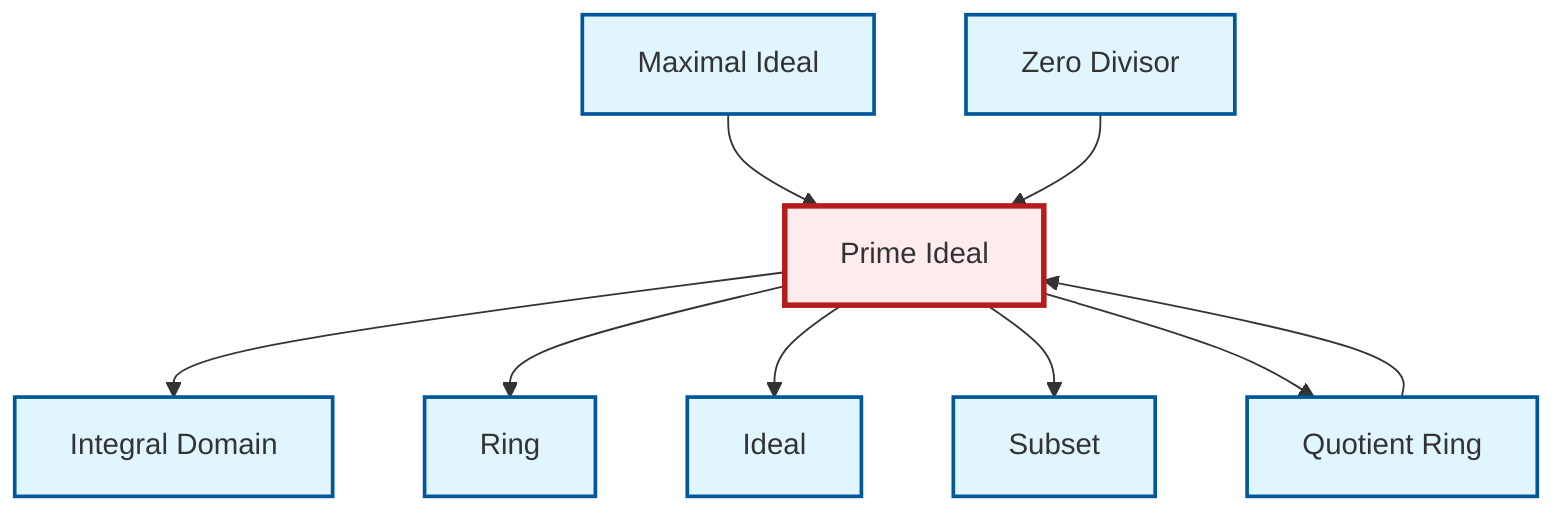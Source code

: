 graph TD
    classDef definition fill:#e1f5fe,stroke:#01579b,stroke-width:2px
    classDef theorem fill:#f3e5f5,stroke:#4a148c,stroke-width:2px
    classDef axiom fill:#fff3e0,stroke:#e65100,stroke-width:2px
    classDef example fill:#e8f5e9,stroke:#1b5e20,stroke-width:2px
    classDef current fill:#ffebee,stroke:#b71c1c,stroke-width:3px
    def-maximal-ideal["Maximal Ideal"]:::definition
    def-prime-ideal["Prime Ideal"]:::definition
    def-ring["Ring"]:::definition
    def-ideal["Ideal"]:::definition
    def-quotient-ring["Quotient Ring"]:::definition
    def-zero-divisor["Zero Divisor"]:::definition
    def-subset["Subset"]:::definition
    def-integral-domain["Integral Domain"]:::definition
    def-maximal-ideal --> def-prime-ideal
    def-zero-divisor --> def-prime-ideal
    def-prime-ideal --> def-integral-domain
    def-prime-ideal --> def-ring
    def-prime-ideal --> def-ideal
    def-prime-ideal --> def-subset
    def-prime-ideal --> def-quotient-ring
    def-quotient-ring --> def-prime-ideal
    class def-prime-ideal current